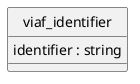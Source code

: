 @startuml uml
skinparam monochrome true
skinparam linetype ortho
hide circle

entity viaf_identifier {
  identifier : string
}

@enduml
